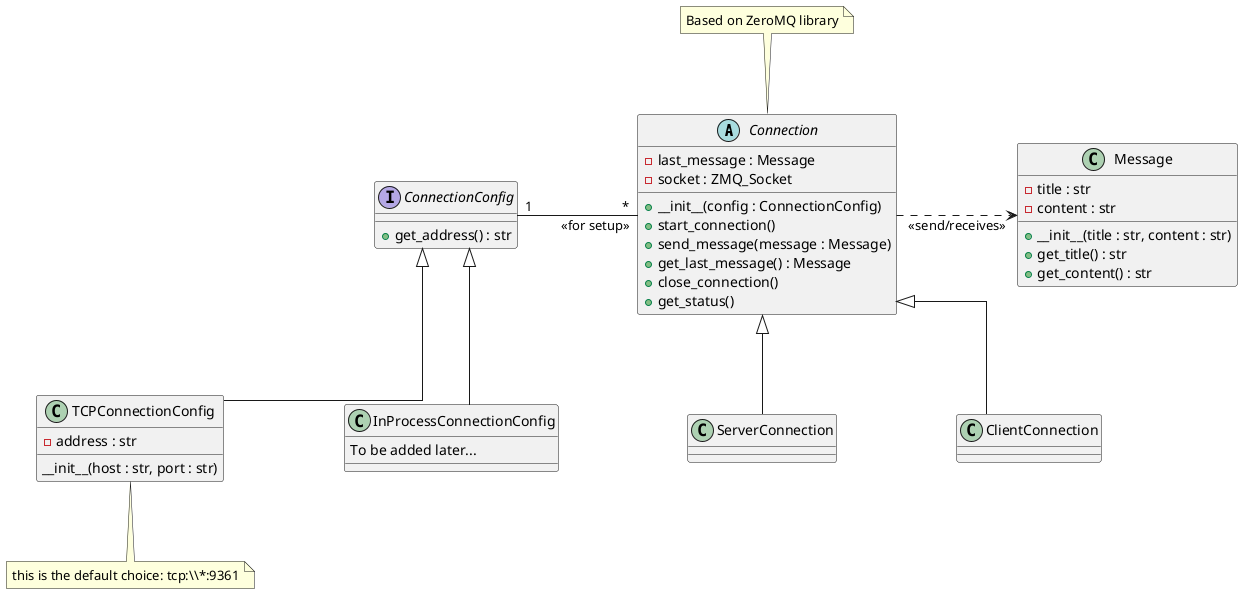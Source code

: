@startuml

skinparam linetype ortho
skinparam nodesep 120
skinparam ranksep 80

!startsub CONNECTION

abstract class Connection {
    - last_message : Message
    - socket : ZMQ_Socket
    + __init__(config : ConnectionConfig)
    + start_connection()
    + send_message(message : Message)
    + get_last_message() : Message
    + close_connection()
    + get_status()
    'Error handling made by the functions
    'Possible errors:
    ' - Cannot create connection (port already bound, other errors)
    ' - Wrong message sent
    ' - Unidirectional Sockets will provide a dummy last_message() or send message()
}

class ClientConnection {

}

class ServerConnection {

}

Connection <|-- ServerConnection
Connection <|-- ClientConnection
ServerConnection -[hidden]r-> ClientConnection
!endsub

class Message {
    - title : str
    - content : str
    + __init__(title : str, content : str)
    + get_title() : str
    + get_content() : str
}

interface ConnectionConfig {
    + get_address() : str
}

class TCPConnectionConfig {
    - address : str
    __init__(host : str, port : str)
}

class InProcessConnectionConfig {
    To be added later...
}

Connection "*" -l-- "1" ConnectionConfig : <<for setup>>
Connection ..r.> Message : <<send/receives>>
ConnectionConfig <|-- InProcessConnectionConfig
ConnectionConfig <|-- TCPConnectionConfig
note top of Connection: Based on ZeroMQ library
note bottom of TCPConnectionConfig : this is the default choice: tcp:\\\\*:9361

@enduml